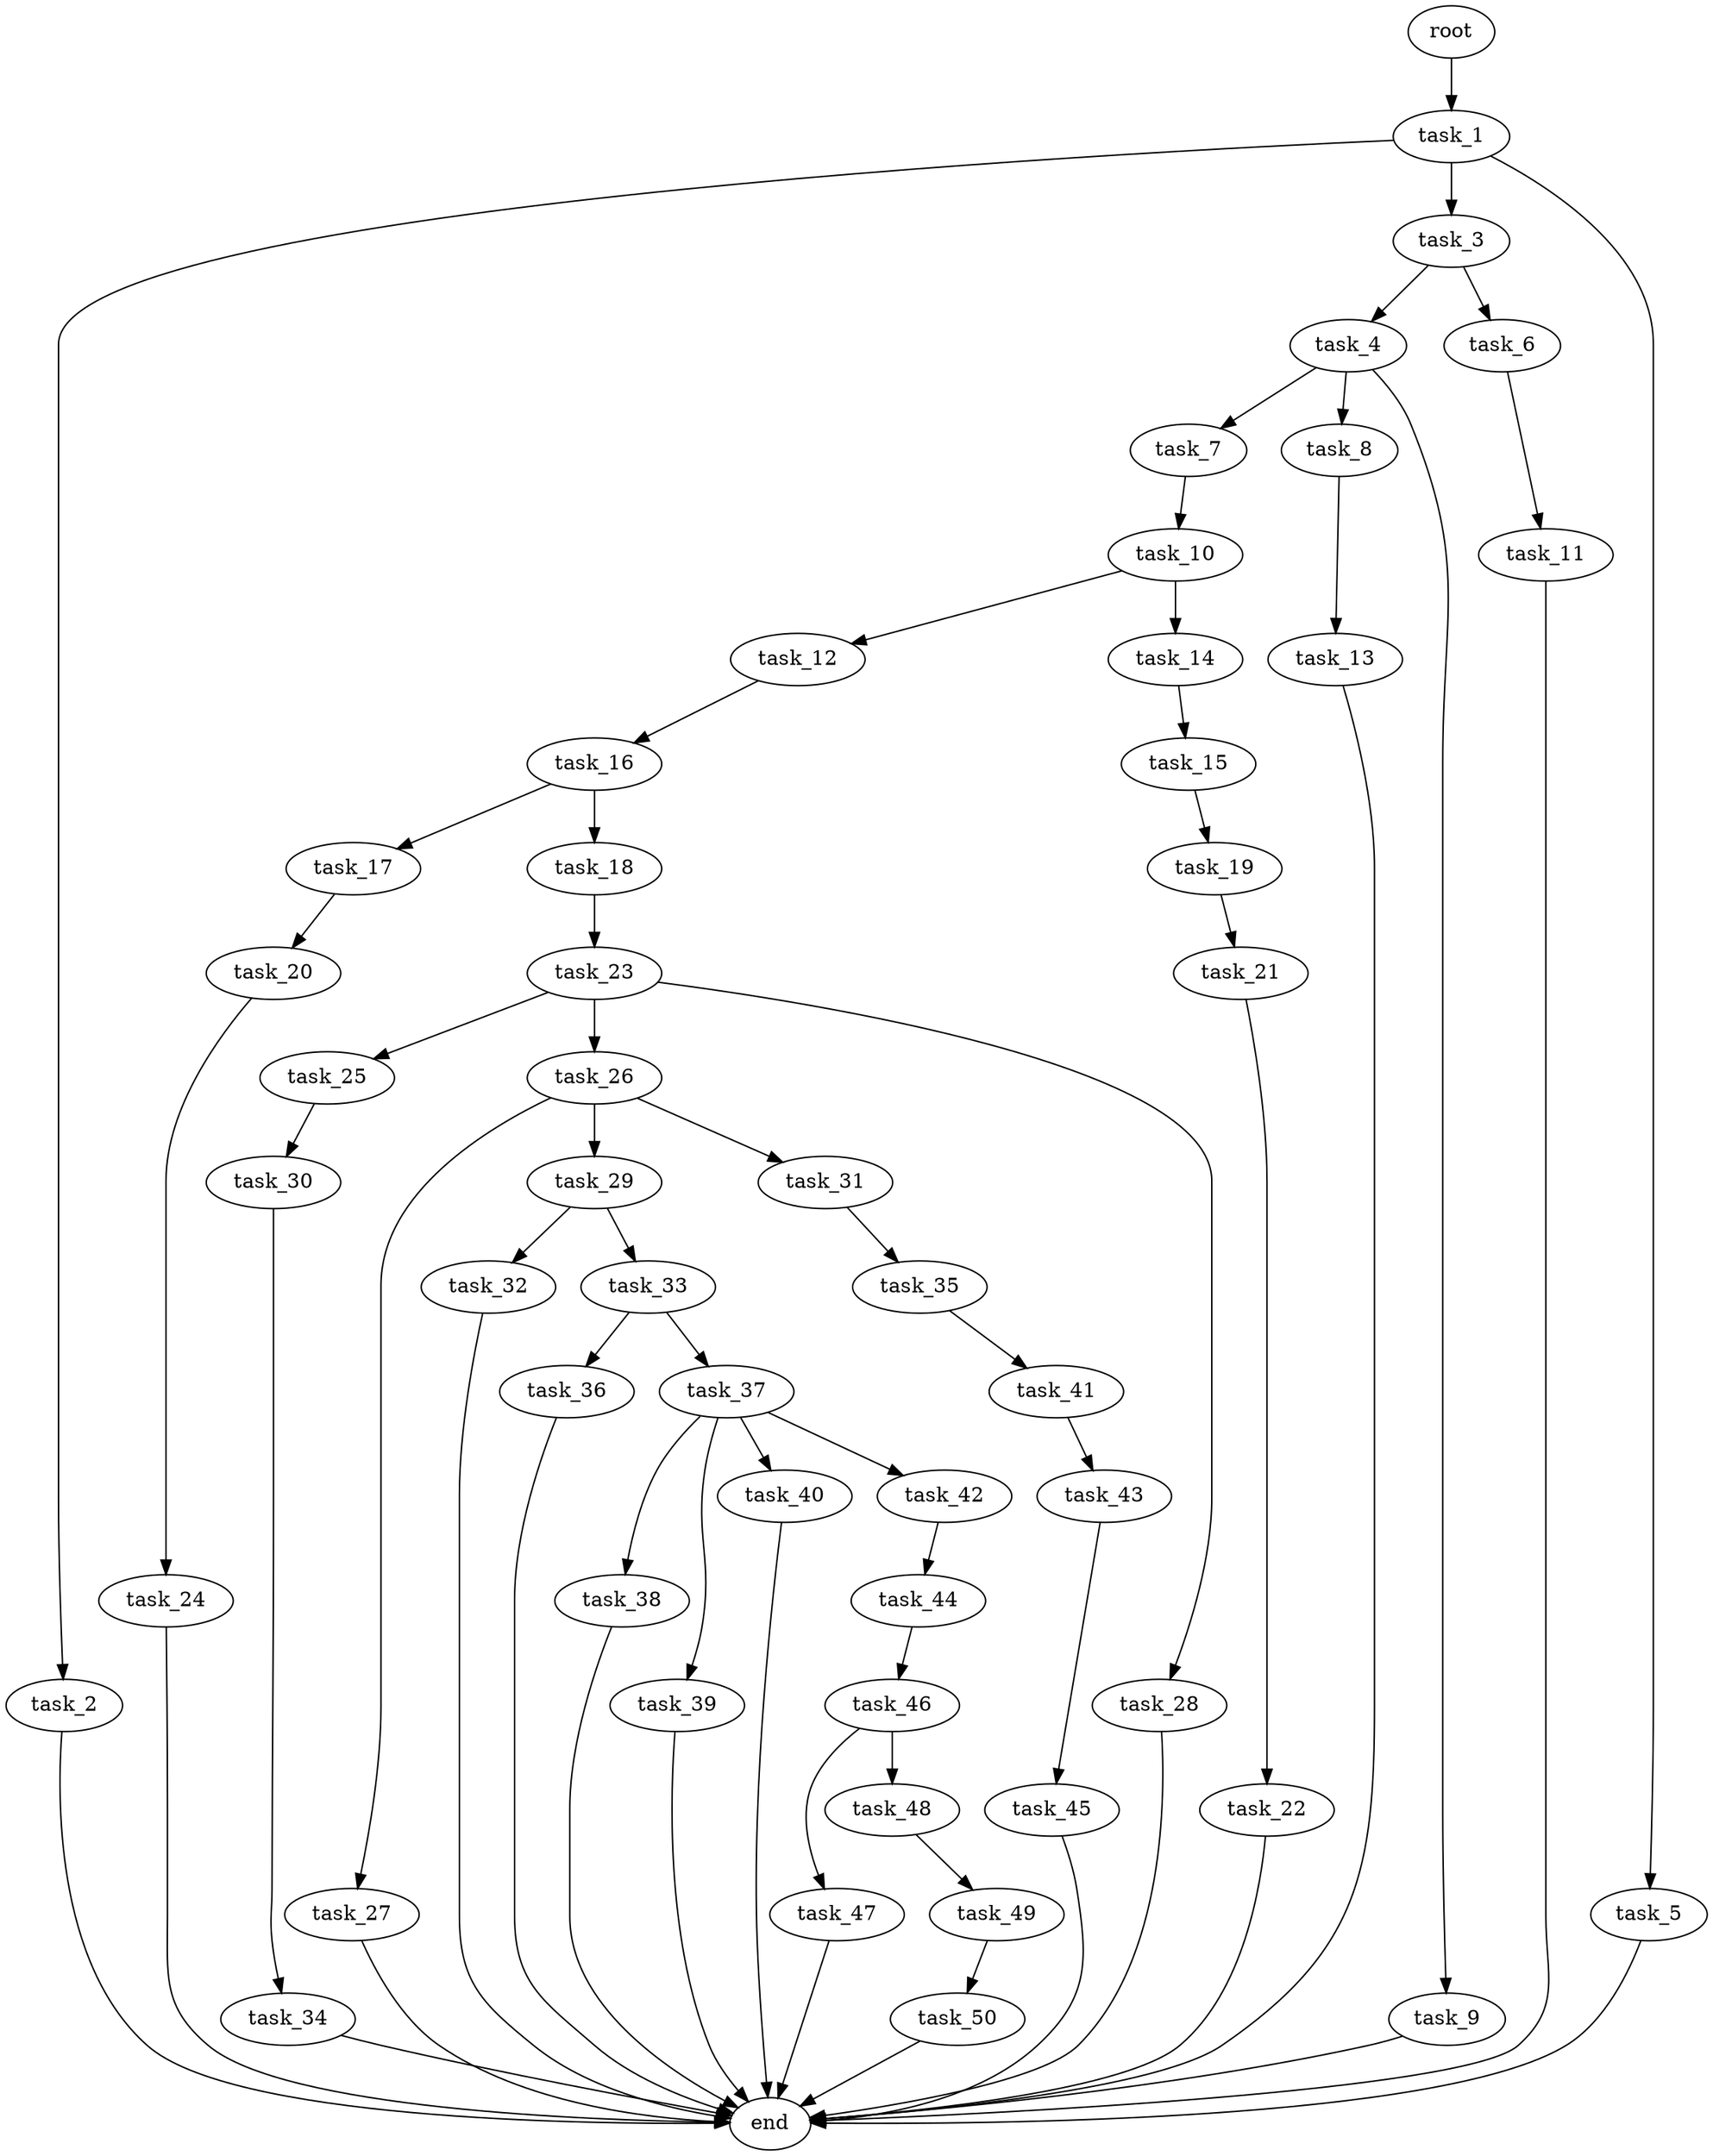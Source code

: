 digraph G {
  root [size="0.000000e+00"];
  task_1 [size="1.689431e+09"];
  task_2 [size="1.495122e+09"];
  task_3 [size="9.784267e+09"];
  task_4 [size="6.491425e+09"];
  task_5 [size="6.562496e+09"];
  task_6 [size="6.323572e+09"];
  task_7 [size="3.647413e+09"];
  task_8 [size="2.961100e+09"];
  task_9 [size="4.193044e+09"];
  task_10 [size="6.950052e+09"];
  task_11 [size="2.484075e+09"];
  task_12 [size="4.470520e+07"];
  task_13 [size="2.567442e+09"];
  task_14 [size="3.697799e+09"];
  task_15 [size="8.112974e+09"];
  task_16 [size="3.401754e+09"];
  task_17 [size="3.330338e+09"];
  task_18 [size="1.261566e+09"];
  task_19 [size="4.079491e+09"];
  task_20 [size="7.057222e+09"];
  task_21 [size="4.287610e+09"];
  task_22 [size="4.997724e+09"];
  task_23 [size="4.873398e+09"];
  task_24 [size="5.389797e+09"];
  task_25 [size="8.020299e+09"];
  task_26 [size="3.116823e+09"];
  task_27 [size="7.936062e+09"];
  task_28 [size="2.321636e+09"];
  task_29 [size="1.369848e+09"];
  task_30 [size="4.100015e+09"];
  task_31 [size="9.861653e+09"];
  task_32 [size="5.766007e+09"];
  task_33 [size="6.006460e+09"];
  task_34 [size="2.629267e+09"];
  task_35 [size="8.234982e+09"];
  task_36 [size="3.546211e+08"];
  task_37 [size="5.195966e+09"];
  task_38 [size="6.943115e+09"];
  task_39 [size="8.248273e+09"];
  task_40 [size="4.003674e+09"];
  task_41 [size="3.770920e+09"];
  task_42 [size="6.607234e+09"];
  task_43 [size="8.196352e+09"];
  task_44 [size="1.422028e+09"];
  task_45 [size="9.598949e+09"];
  task_46 [size="8.898030e+09"];
  task_47 [size="5.628496e+09"];
  task_48 [size="1.838233e+09"];
  task_49 [size="6.856833e+09"];
  task_50 [size="1.497517e+09"];
  end [size="0.000000e+00"];

  root -> task_1 [size="1.000000e-12"];
  task_1 -> task_2 [size="1.495122e+08"];
  task_1 -> task_3 [size="9.784267e+08"];
  task_1 -> task_5 [size="6.562496e+08"];
  task_2 -> end [size="1.000000e-12"];
  task_3 -> task_4 [size="6.491425e+08"];
  task_3 -> task_6 [size="6.323572e+08"];
  task_4 -> task_7 [size="3.647413e+08"];
  task_4 -> task_8 [size="2.961100e+08"];
  task_4 -> task_9 [size="4.193044e+08"];
  task_5 -> end [size="1.000000e-12"];
  task_6 -> task_11 [size="2.484075e+08"];
  task_7 -> task_10 [size="6.950052e+08"];
  task_8 -> task_13 [size="2.567442e+08"];
  task_9 -> end [size="1.000000e-12"];
  task_10 -> task_12 [size="4.470520e+06"];
  task_10 -> task_14 [size="3.697799e+08"];
  task_11 -> end [size="1.000000e-12"];
  task_12 -> task_16 [size="3.401754e+08"];
  task_13 -> end [size="1.000000e-12"];
  task_14 -> task_15 [size="8.112974e+08"];
  task_15 -> task_19 [size="4.079491e+08"];
  task_16 -> task_17 [size="3.330338e+08"];
  task_16 -> task_18 [size="1.261566e+08"];
  task_17 -> task_20 [size="7.057222e+08"];
  task_18 -> task_23 [size="4.873398e+08"];
  task_19 -> task_21 [size="4.287610e+08"];
  task_20 -> task_24 [size="5.389797e+08"];
  task_21 -> task_22 [size="4.997724e+08"];
  task_22 -> end [size="1.000000e-12"];
  task_23 -> task_25 [size="8.020299e+08"];
  task_23 -> task_26 [size="3.116823e+08"];
  task_23 -> task_28 [size="2.321636e+08"];
  task_24 -> end [size="1.000000e-12"];
  task_25 -> task_30 [size="4.100015e+08"];
  task_26 -> task_27 [size="7.936062e+08"];
  task_26 -> task_29 [size="1.369848e+08"];
  task_26 -> task_31 [size="9.861653e+08"];
  task_27 -> end [size="1.000000e-12"];
  task_28 -> end [size="1.000000e-12"];
  task_29 -> task_32 [size="5.766007e+08"];
  task_29 -> task_33 [size="6.006460e+08"];
  task_30 -> task_34 [size="2.629267e+08"];
  task_31 -> task_35 [size="8.234982e+08"];
  task_32 -> end [size="1.000000e-12"];
  task_33 -> task_36 [size="3.546211e+07"];
  task_33 -> task_37 [size="5.195966e+08"];
  task_34 -> end [size="1.000000e-12"];
  task_35 -> task_41 [size="3.770920e+08"];
  task_36 -> end [size="1.000000e-12"];
  task_37 -> task_38 [size="6.943115e+08"];
  task_37 -> task_39 [size="8.248273e+08"];
  task_37 -> task_40 [size="4.003674e+08"];
  task_37 -> task_42 [size="6.607234e+08"];
  task_38 -> end [size="1.000000e-12"];
  task_39 -> end [size="1.000000e-12"];
  task_40 -> end [size="1.000000e-12"];
  task_41 -> task_43 [size="8.196352e+08"];
  task_42 -> task_44 [size="1.422028e+08"];
  task_43 -> task_45 [size="9.598949e+08"];
  task_44 -> task_46 [size="8.898030e+08"];
  task_45 -> end [size="1.000000e-12"];
  task_46 -> task_47 [size="5.628496e+08"];
  task_46 -> task_48 [size="1.838233e+08"];
  task_47 -> end [size="1.000000e-12"];
  task_48 -> task_49 [size="6.856833e+08"];
  task_49 -> task_50 [size="1.497517e+08"];
  task_50 -> end [size="1.000000e-12"];
}
